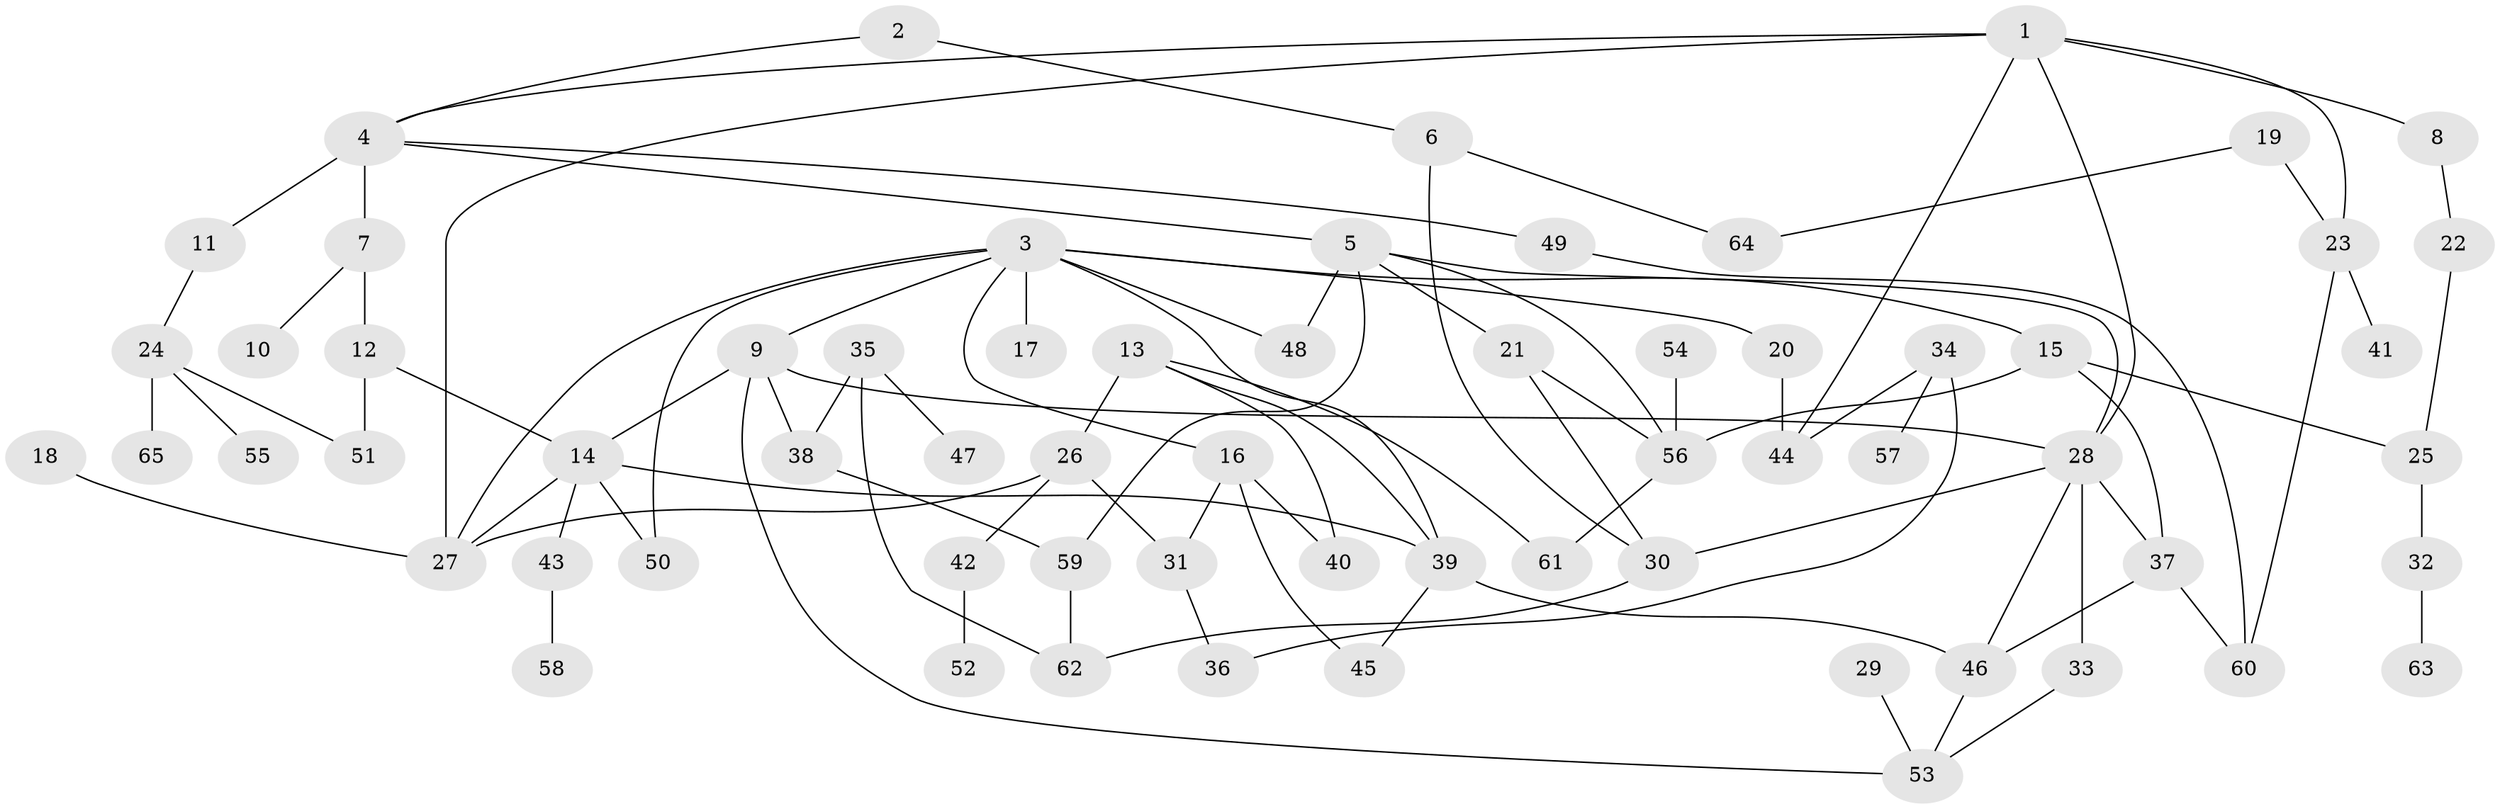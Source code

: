 // original degree distribution, {6: 0.03875968992248062, 7: 0.007751937984496124, 8: 0.007751937984496124, 4: 0.10852713178294573, 2: 0.3333333333333333, 5: 0.03875968992248062, 9: 0.007751937984496124, 3: 0.16279069767441862, 1: 0.29457364341085274}
// Generated by graph-tools (version 1.1) at 2025/36/03/04/25 23:36:00]
// undirected, 65 vertices, 95 edges
graph export_dot {
  node [color=gray90,style=filled];
  1;
  2;
  3;
  4;
  5;
  6;
  7;
  8;
  9;
  10;
  11;
  12;
  13;
  14;
  15;
  16;
  17;
  18;
  19;
  20;
  21;
  22;
  23;
  24;
  25;
  26;
  27;
  28;
  29;
  30;
  31;
  32;
  33;
  34;
  35;
  36;
  37;
  38;
  39;
  40;
  41;
  42;
  43;
  44;
  45;
  46;
  47;
  48;
  49;
  50;
  51;
  52;
  53;
  54;
  55;
  56;
  57;
  58;
  59;
  60;
  61;
  62;
  63;
  64;
  65;
  1 -- 4 [weight=1.0];
  1 -- 8 [weight=1.0];
  1 -- 23 [weight=1.0];
  1 -- 27 [weight=1.0];
  1 -- 28 [weight=1.0];
  1 -- 44 [weight=1.0];
  2 -- 4 [weight=1.0];
  2 -- 6 [weight=1.0];
  3 -- 9 [weight=1.0];
  3 -- 15 [weight=1.0];
  3 -- 16 [weight=1.0];
  3 -- 17 [weight=1.0];
  3 -- 20 [weight=1.0];
  3 -- 27 [weight=1.0];
  3 -- 39 [weight=1.0];
  3 -- 48 [weight=1.0];
  3 -- 50 [weight=1.0];
  4 -- 5 [weight=1.0];
  4 -- 7 [weight=2.0];
  4 -- 11 [weight=1.0];
  4 -- 49 [weight=1.0];
  5 -- 21 [weight=1.0];
  5 -- 28 [weight=1.0];
  5 -- 48 [weight=1.0];
  5 -- 56 [weight=1.0];
  5 -- 59 [weight=1.0];
  6 -- 30 [weight=1.0];
  6 -- 64 [weight=1.0];
  7 -- 10 [weight=1.0];
  7 -- 12 [weight=1.0];
  8 -- 22 [weight=1.0];
  9 -- 14 [weight=1.0];
  9 -- 28 [weight=1.0];
  9 -- 38 [weight=1.0];
  9 -- 53 [weight=1.0];
  11 -- 24 [weight=1.0];
  12 -- 14 [weight=1.0];
  12 -- 51 [weight=1.0];
  13 -- 26 [weight=1.0];
  13 -- 39 [weight=1.0];
  13 -- 40 [weight=1.0];
  13 -- 61 [weight=1.0];
  14 -- 27 [weight=1.0];
  14 -- 39 [weight=1.0];
  14 -- 43 [weight=1.0];
  14 -- 50 [weight=1.0];
  15 -- 25 [weight=1.0];
  15 -- 37 [weight=1.0];
  15 -- 56 [weight=1.0];
  16 -- 31 [weight=1.0];
  16 -- 40 [weight=1.0];
  16 -- 45 [weight=1.0];
  18 -- 27 [weight=1.0];
  19 -- 23 [weight=1.0];
  19 -- 64 [weight=1.0];
  20 -- 44 [weight=1.0];
  21 -- 30 [weight=1.0];
  21 -- 56 [weight=1.0];
  22 -- 25 [weight=1.0];
  23 -- 41 [weight=1.0];
  23 -- 60 [weight=1.0];
  24 -- 51 [weight=1.0];
  24 -- 55 [weight=1.0];
  24 -- 65 [weight=1.0];
  25 -- 32 [weight=1.0];
  26 -- 27 [weight=1.0];
  26 -- 31 [weight=1.0];
  26 -- 42 [weight=1.0];
  28 -- 30 [weight=1.0];
  28 -- 33 [weight=1.0];
  28 -- 37 [weight=1.0];
  28 -- 46 [weight=1.0];
  29 -- 53 [weight=1.0];
  30 -- 62 [weight=1.0];
  31 -- 36 [weight=1.0];
  32 -- 63 [weight=1.0];
  33 -- 53 [weight=1.0];
  34 -- 36 [weight=1.0];
  34 -- 44 [weight=1.0];
  34 -- 57 [weight=1.0];
  35 -- 38 [weight=2.0];
  35 -- 47 [weight=1.0];
  35 -- 62 [weight=1.0];
  37 -- 46 [weight=1.0];
  37 -- 60 [weight=1.0];
  38 -- 59 [weight=1.0];
  39 -- 45 [weight=1.0];
  39 -- 46 [weight=1.0];
  42 -- 52 [weight=1.0];
  43 -- 58 [weight=1.0];
  46 -- 53 [weight=1.0];
  49 -- 60 [weight=1.0];
  54 -- 56 [weight=1.0];
  56 -- 61 [weight=1.0];
  59 -- 62 [weight=1.0];
}

